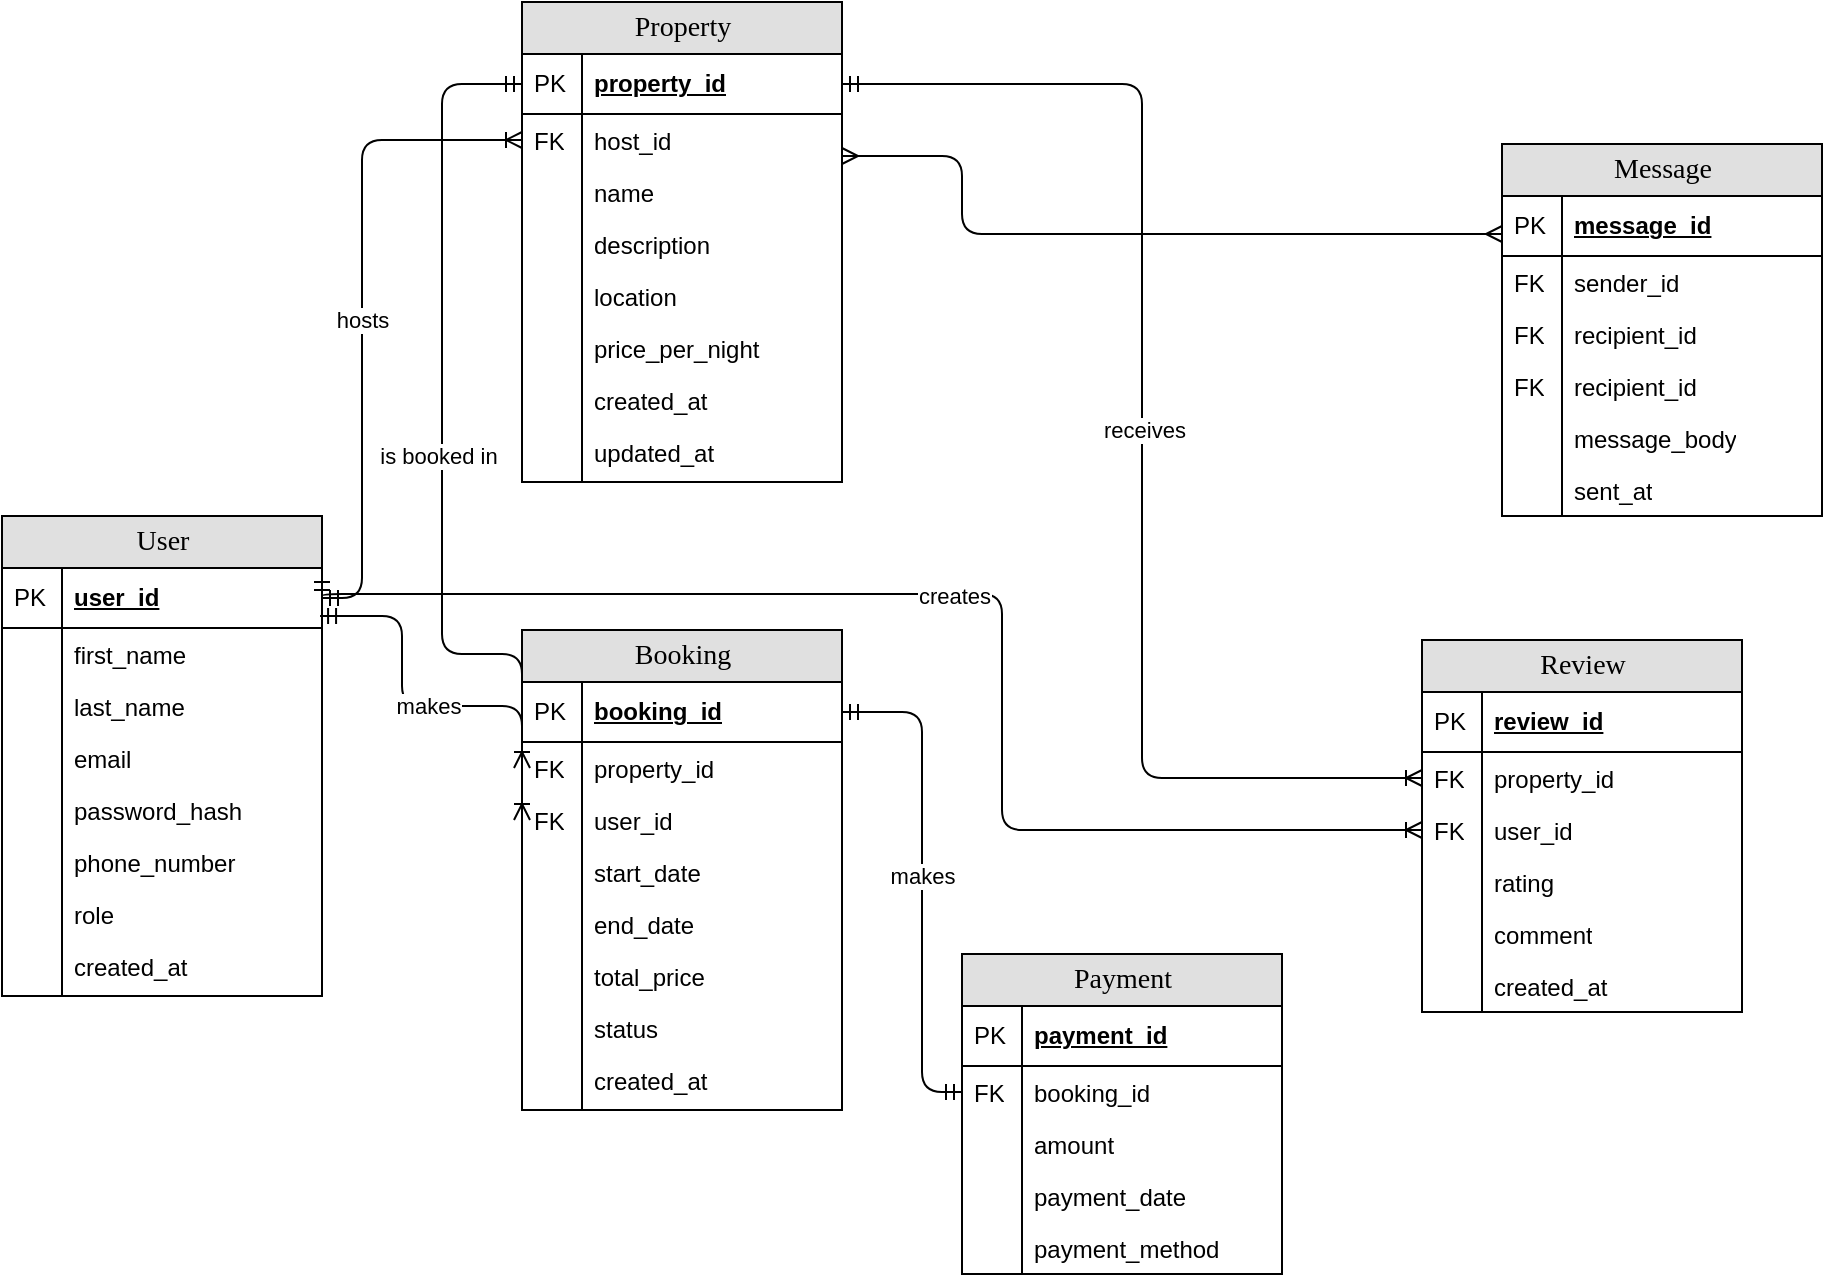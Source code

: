 <mxfile version="27.0.2">
  <diagram name="Page-1" id="e56a1550-8fbb-45ad-956c-1786394a9013">
    <mxGraphModel dx="1245" dy="498" grid="1" gridSize="10" guides="1" tooltips="1" connect="1" arrows="1" fold="1" page="1" pageScale="1" pageWidth="1100" pageHeight="850" background="none" math="0" shadow="0">
      <root>
        <mxCell id="0" />
        <mxCell id="1" parent="0" />
        <mxCell id="2e49270ec7c68f3f-57" value="" style="edgeStyle=orthogonalEdgeStyle;html=1;endArrow=ERmany;startArrow=ERmany;labelBackgroundColor=none;fontFamily=Verdana;fontSize=14;entryX=1;entryY=0.5;" parent="1" edge="1">
          <mxGeometry width="100" height="100" relative="1" as="geometry">
            <mxPoint x="780" y="220" as="sourcePoint" />
            <mxPoint x="450" y="181" as="targetPoint" />
            <Array as="points">
              <mxPoint x="510" y="220" />
              <mxPoint x="510" y="181" />
            </Array>
          </mxGeometry>
        </mxCell>
        <mxCell id="2e49270ec7c68f3f-58" value="" style="edgeStyle=orthogonalEdgeStyle;html=1;endArrow=ERmandOne;startArrow=ERoneToMany;labelBackgroundColor=none;fontFamily=Verdana;fontSize=14;exitX=0;exitY=0.5;exitDx=0;exitDy=0;entryX=1;entryY=0.5;entryDx=0;entryDy=0;" parent="1" source="otCsYMCpVEAgwkgXIPGF-63" target="otCsYMCpVEAgwkgXIPGF-8" edge="1">
          <mxGeometry width="100" height="100" relative="1" as="geometry">
            <mxPoint x="740" y="450" as="sourcePoint" />
            <mxPoint x="780" y="270" as="targetPoint" />
            <Array as="points">
              <mxPoint x="600" y="492" />
              <mxPoint x="600" y="145" />
            </Array>
          </mxGeometry>
        </mxCell>
        <mxCell id="otCsYMCpVEAgwkgXIPGF-105" value="receives" style="edgeLabel;html=1;align=center;verticalAlign=middle;resizable=0;points=[];" vertex="1" connectable="0" parent="2e49270ec7c68f3f-58">
          <mxGeometry x="-0.012" y="-1" relative="1" as="geometry">
            <mxPoint as="offset" />
          </mxGeometry>
        </mxCell>
        <mxCell id="2e49270ec7c68f3f-80" value="User" style="swimlane;html=1;fontStyle=0;childLayout=stackLayout;horizontal=1;startSize=26;fillColor=#e0e0e0;horizontalStack=0;resizeParent=1;resizeLast=0;collapsible=1;marginBottom=0;swimlaneFillColor=#ffffff;align=center;rounded=0;shadow=0;comic=0;labelBackgroundColor=none;strokeWidth=1;fontFamily=Verdana;fontSize=14" parent="1" vertex="1">
          <mxGeometry x="30" y="361" width="160" height="240" as="geometry" />
        </mxCell>
        <mxCell id="2e49270ec7c68f3f-81" value="user_id" style="shape=partialRectangle;top=0;left=0;right=0;bottom=1;html=1;align=left;verticalAlign=middle;fillColor=none;spacingLeft=34;spacingRight=4;whiteSpace=wrap;overflow=hidden;rotatable=0;points=[[0,0.5],[1,0.5]];portConstraint=eastwest;dropTarget=0;fontStyle=5;" parent="2e49270ec7c68f3f-80" vertex="1">
          <mxGeometry y="26" width="160" height="30" as="geometry" />
        </mxCell>
        <mxCell id="2e49270ec7c68f3f-82" value="PK" style="shape=partialRectangle;top=0;left=0;bottom=0;html=1;fillColor=none;align=left;verticalAlign=middle;spacingLeft=4;spacingRight=4;whiteSpace=wrap;overflow=hidden;rotatable=0;points=[];portConstraint=eastwest;part=1;" parent="2e49270ec7c68f3f-81" vertex="1" connectable="0">
          <mxGeometry width="30" height="30" as="geometry" />
        </mxCell>
        <mxCell id="2e49270ec7c68f3f-83" value="first_name" style="shape=partialRectangle;top=0;left=0;right=0;bottom=0;html=1;align=left;verticalAlign=top;fillColor=none;spacingLeft=34;spacingRight=4;whiteSpace=wrap;overflow=hidden;rotatable=0;points=[[0,0.5],[1,0.5]];portConstraint=eastwest;dropTarget=0;" parent="2e49270ec7c68f3f-80" vertex="1">
          <mxGeometry y="56" width="160" height="26" as="geometry" />
        </mxCell>
        <mxCell id="2e49270ec7c68f3f-84" value="" style="shape=partialRectangle;top=0;left=0;bottom=0;html=1;fillColor=none;align=left;verticalAlign=top;spacingLeft=4;spacingRight=4;whiteSpace=wrap;overflow=hidden;rotatable=0;points=[];portConstraint=eastwest;part=1;" parent="2e49270ec7c68f3f-83" vertex="1" connectable="0">
          <mxGeometry width="30" height="26" as="geometry" />
        </mxCell>
        <mxCell id="2e49270ec7c68f3f-85" value="last_name" style="shape=partialRectangle;top=0;left=0;right=0;bottom=0;html=1;align=left;verticalAlign=top;fillColor=none;spacingLeft=34;spacingRight=4;whiteSpace=wrap;overflow=hidden;rotatable=0;points=[[0,0.5],[1,0.5]];portConstraint=eastwest;dropTarget=0;" parent="2e49270ec7c68f3f-80" vertex="1">
          <mxGeometry y="82" width="160" height="26" as="geometry" />
        </mxCell>
        <mxCell id="2e49270ec7c68f3f-86" value="" style="shape=partialRectangle;top=0;left=0;bottom=0;html=1;fillColor=none;align=left;verticalAlign=top;spacingLeft=4;spacingRight=4;whiteSpace=wrap;overflow=hidden;rotatable=0;points=[];portConstraint=eastwest;part=1;" parent="2e49270ec7c68f3f-85" vertex="1" connectable="0">
          <mxGeometry width="30" height="26" as="geometry" />
        </mxCell>
        <mxCell id="2e49270ec7c68f3f-87" value="email" style="shape=partialRectangle;top=0;left=0;right=0;bottom=0;html=1;align=left;verticalAlign=top;fillColor=none;spacingLeft=34;spacingRight=4;whiteSpace=wrap;overflow=hidden;rotatable=0;points=[[0,0.5],[1,0.5]];portConstraint=eastwest;dropTarget=0;" parent="2e49270ec7c68f3f-80" vertex="1">
          <mxGeometry y="108" width="160" height="26" as="geometry" />
        </mxCell>
        <mxCell id="2e49270ec7c68f3f-88" value="" style="shape=partialRectangle;top=0;left=0;bottom=0;html=1;fillColor=none;align=left;verticalAlign=top;spacingLeft=4;spacingRight=4;whiteSpace=wrap;overflow=hidden;rotatable=0;points=[];portConstraint=eastwest;part=1;" parent="2e49270ec7c68f3f-87" vertex="1" connectable="0">
          <mxGeometry width="30" height="26" as="geometry" />
        </mxCell>
        <mxCell id="2e49270ec7c68f3f-89" value="password_hash" style="shape=partialRectangle;top=0;left=0;right=0;bottom=0;html=1;align=left;verticalAlign=top;fillColor=none;spacingLeft=34;spacingRight=4;whiteSpace=wrap;overflow=hidden;rotatable=0;points=[[0,0.5],[1,0.5]];portConstraint=eastwest;dropTarget=0;" parent="2e49270ec7c68f3f-80" vertex="1">
          <mxGeometry y="134" width="160" height="26" as="geometry" />
        </mxCell>
        <mxCell id="2e49270ec7c68f3f-90" value="" style="shape=partialRectangle;top=0;left=0;bottom=0;html=1;fillColor=none;align=left;verticalAlign=top;spacingLeft=4;spacingRight=4;whiteSpace=wrap;overflow=hidden;rotatable=0;points=[];portConstraint=eastwest;part=1;" parent="2e49270ec7c68f3f-89" vertex="1" connectable="0">
          <mxGeometry width="30" height="26.0" as="geometry" />
        </mxCell>
        <mxCell id="otCsYMCpVEAgwkgXIPGF-5" value="phone_number" style="shape=partialRectangle;top=0;left=0;right=0;bottom=0;html=1;align=left;verticalAlign=top;fillColor=none;spacingLeft=34;spacingRight=4;whiteSpace=wrap;overflow=hidden;rotatable=0;points=[[0,0.5],[1,0.5]];portConstraint=eastwest;dropTarget=0;" vertex="1" parent="2e49270ec7c68f3f-80">
          <mxGeometry y="160" width="160" height="26" as="geometry" />
        </mxCell>
        <mxCell id="otCsYMCpVEAgwkgXIPGF-6" value="" style="shape=partialRectangle;top=0;left=0;bottom=0;html=1;fillColor=none;align=left;verticalAlign=top;spacingLeft=4;spacingRight=4;whiteSpace=wrap;overflow=hidden;rotatable=0;points=[];portConstraint=eastwest;part=1;" vertex="1" connectable="0" parent="otCsYMCpVEAgwkgXIPGF-5">
          <mxGeometry width="30" height="26.0" as="geometry" />
        </mxCell>
        <mxCell id="otCsYMCpVEAgwkgXIPGF-3" value="role" style="shape=partialRectangle;top=0;left=0;right=0;bottom=0;html=1;align=left;verticalAlign=top;fillColor=none;spacingLeft=34;spacingRight=4;whiteSpace=wrap;overflow=hidden;rotatable=0;points=[[0,0.5],[1,0.5]];portConstraint=eastwest;dropTarget=0;" vertex="1" parent="2e49270ec7c68f3f-80">
          <mxGeometry y="186" width="160" height="26" as="geometry" />
        </mxCell>
        <mxCell id="otCsYMCpVEAgwkgXIPGF-4" value="" style="shape=partialRectangle;top=0;left=0;bottom=0;html=1;fillColor=none;align=left;verticalAlign=top;spacingLeft=4;spacingRight=4;whiteSpace=wrap;overflow=hidden;rotatable=0;points=[];portConstraint=eastwest;part=1;" vertex="1" connectable="0" parent="otCsYMCpVEAgwkgXIPGF-3">
          <mxGeometry width="30" height="26.0" as="geometry" />
        </mxCell>
        <mxCell id="otCsYMCpVEAgwkgXIPGF-1" value="created_at" style="shape=partialRectangle;top=0;left=0;right=0;bottom=0;html=1;align=left;verticalAlign=top;fillColor=none;spacingLeft=34;spacingRight=4;whiteSpace=wrap;overflow=hidden;rotatable=0;points=[[0,0.5],[1,0.5]];portConstraint=eastwest;dropTarget=0;" vertex="1" parent="2e49270ec7c68f3f-80">
          <mxGeometry y="212" width="160" height="28" as="geometry" />
        </mxCell>
        <mxCell id="otCsYMCpVEAgwkgXIPGF-2" value="" style="shape=partialRectangle;top=0;left=0;bottom=0;html=1;fillColor=none;align=left;verticalAlign=top;spacingLeft=4;spacingRight=4;whiteSpace=wrap;overflow=hidden;rotatable=0;points=[];portConstraint=eastwest;part=1;" vertex="1" connectable="0" parent="otCsYMCpVEAgwkgXIPGF-1">
          <mxGeometry width="30" height="28.0" as="geometry" />
        </mxCell>
        <mxCell id="otCsYMCpVEAgwkgXIPGF-7" value="Property" style="swimlane;html=1;fontStyle=0;childLayout=stackLayout;horizontal=1;startSize=26;fillColor=#e0e0e0;horizontalStack=0;resizeParent=1;resizeLast=0;collapsible=1;marginBottom=0;swimlaneFillColor=#ffffff;align=center;rounded=0;shadow=0;comic=0;labelBackgroundColor=none;strokeWidth=1;fontFamily=Verdana;fontSize=14" vertex="1" parent="1">
          <mxGeometry x="290" y="104" width="160" height="240" as="geometry" />
        </mxCell>
        <mxCell id="otCsYMCpVEAgwkgXIPGF-8" value="property_id" style="shape=partialRectangle;top=0;left=0;right=0;bottom=1;html=1;align=left;verticalAlign=middle;fillColor=none;spacingLeft=34;spacingRight=4;whiteSpace=wrap;overflow=hidden;rotatable=0;points=[[0,0.5],[1,0.5]];portConstraint=eastwest;dropTarget=0;fontStyle=5;" vertex="1" parent="otCsYMCpVEAgwkgXIPGF-7">
          <mxGeometry y="26" width="160" height="30" as="geometry" />
        </mxCell>
        <mxCell id="otCsYMCpVEAgwkgXIPGF-9" value="PK" style="shape=partialRectangle;top=0;left=0;bottom=0;html=1;fillColor=none;align=left;verticalAlign=middle;spacingLeft=4;spacingRight=4;whiteSpace=wrap;overflow=hidden;rotatable=0;points=[];portConstraint=eastwest;part=1;" vertex="1" connectable="0" parent="otCsYMCpVEAgwkgXIPGF-8">
          <mxGeometry width="30" height="30" as="geometry" />
        </mxCell>
        <mxCell id="otCsYMCpVEAgwkgXIPGF-10" value="host_id" style="shape=partialRectangle;top=0;left=0;right=0;bottom=0;html=1;align=left;verticalAlign=top;fillColor=none;spacingLeft=34;spacingRight=4;whiteSpace=wrap;overflow=hidden;rotatable=0;points=[[0,0.5],[1,0.5]];portConstraint=eastwest;dropTarget=0;" vertex="1" parent="otCsYMCpVEAgwkgXIPGF-7">
          <mxGeometry y="56" width="160" height="26" as="geometry" />
        </mxCell>
        <mxCell id="otCsYMCpVEAgwkgXIPGF-11" value="FK" style="shape=partialRectangle;top=0;left=0;bottom=0;html=1;fillColor=none;align=left;verticalAlign=top;spacingLeft=4;spacingRight=4;whiteSpace=wrap;overflow=hidden;rotatable=0;points=[];portConstraint=eastwest;part=1;" vertex="1" connectable="0" parent="otCsYMCpVEAgwkgXIPGF-10">
          <mxGeometry width="30" height="26" as="geometry" />
        </mxCell>
        <mxCell id="otCsYMCpVEAgwkgXIPGF-12" value="name" style="shape=partialRectangle;top=0;left=0;right=0;bottom=0;html=1;align=left;verticalAlign=top;fillColor=none;spacingLeft=34;spacingRight=4;whiteSpace=wrap;overflow=hidden;rotatable=0;points=[[0,0.5],[1,0.5]];portConstraint=eastwest;dropTarget=0;" vertex="1" parent="otCsYMCpVEAgwkgXIPGF-7">
          <mxGeometry y="82" width="160" height="26" as="geometry" />
        </mxCell>
        <mxCell id="otCsYMCpVEAgwkgXIPGF-13" value="" style="shape=partialRectangle;top=0;left=0;bottom=0;html=1;fillColor=none;align=left;verticalAlign=top;spacingLeft=4;spacingRight=4;whiteSpace=wrap;overflow=hidden;rotatable=0;points=[];portConstraint=eastwest;part=1;" vertex="1" connectable="0" parent="otCsYMCpVEAgwkgXIPGF-12">
          <mxGeometry width="30" height="26" as="geometry" />
        </mxCell>
        <mxCell id="otCsYMCpVEAgwkgXIPGF-14" value="description" style="shape=partialRectangle;top=0;left=0;right=0;bottom=0;html=1;align=left;verticalAlign=top;fillColor=none;spacingLeft=34;spacingRight=4;whiteSpace=wrap;overflow=hidden;rotatable=0;points=[[0,0.5],[1,0.5]];portConstraint=eastwest;dropTarget=0;" vertex="1" parent="otCsYMCpVEAgwkgXIPGF-7">
          <mxGeometry y="108" width="160" height="26" as="geometry" />
        </mxCell>
        <mxCell id="otCsYMCpVEAgwkgXIPGF-15" value="" style="shape=partialRectangle;top=0;left=0;bottom=0;html=1;fillColor=none;align=left;verticalAlign=top;spacingLeft=4;spacingRight=4;whiteSpace=wrap;overflow=hidden;rotatable=0;points=[];portConstraint=eastwest;part=1;" vertex="1" connectable="0" parent="otCsYMCpVEAgwkgXIPGF-14">
          <mxGeometry width="30" height="26" as="geometry" />
        </mxCell>
        <mxCell id="otCsYMCpVEAgwkgXIPGF-16" value="location" style="shape=partialRectangle;top=0;left=0;right=0;bottom=0;html=1;align=left;verticalAlign=top;fillColor=none;spacingLeft=34;spacingRight=4;whiteSpace=wrap;overflow=hidden;rotatable=0;points=[[0,0.5],[1,0.5]];portConstraint=eastwest;dropTarget=0;" vertex="1" parent="otCsYMCpVEAgwkgXIPGF-7">
          <mxGeometry y="134" width="160" height="26" as="geometry" />
        </mxCell>
        <mxCell id="otCsYMCpVEAgwkgXIPGF-17" value="" style="shape=partialRectangle;top=0;left=0;bottom=0;html=1;fillColor=none;align=left;verticalAlign=top;spacingLeft=4;spacingRight=4;whiteSpace=wrap;overflow=hidden;rotatable=0;points=[];portConstraint=eastwest;part=1;" vertex="1" connectable="0" parent="otCsYMCpVEAgwkgXIPGF-16">
          <mxGeometry width="30" height="26.0" as="geometry" />
        </mxCell>
        <mxCell id="otCsYMCpVEAgwkgXIPGF-18" value="price_per_night" style="shape=partialRectangle;top=0;left=0;right=0;bottom=0;html=1;align=left;verticalAlign=top;fillColor=none;spacingLeft=34;spacingRight=4;whiteSpace=wrap;overflow=hidden;rotatable=0;points=[[0,0.5],[1,0.5]];portConstraint=eastwest;dropTarget=0;" vertex="1" parent="otCsYMCpVEAgwkgXIPGF-7">
          <mxGeometry y="160" width="160" height="26" as="geometry" />
        </mxCell>
        <mxCell id="otCsYMCpVEAgwkgXIPGF-19" value="" style="shape=partialRectangle;top=0;left=0;bottom=0;html=1;fillColor=none;align=left;verticalAlign=top;spacingLeft=4;spacingRight=4;whiteSpace=wrap;overflow=hidden;rotatable=0;points=[];portConstraint=eastwest;part=1;" vertex="1" connectable="0" parent="otCsYMCpVEAgwkgXIPGF-18">
          <mxGeometry width="30" height="26.0" as="geometry" />
        </mxCell>
        <mxCell id="otCsYMCpVEAgwkgXIPGF-20" value="created_at" style="shape=partialRectangle;top=0;left=0;right=0;bottom=0;html=1;align=left;verticalAlign=top;fillColor=none;spacingLeft=34;spacingRight=4;whiteSpace=wrap;overflow=hidden;rotatable=0;points=[[0,0.5],[1,0.5]];portConstraint=eastwest;dropTarget=0;" vertex="1" parent="otCsYMCpVEAgwkgXIPGF-7">
          <mxGeometry y="186" width="160" height="26" as="geometry" />
        </mxCell>
        <mxCell id="otCsYMCpVEAgwkgXIPGF-21" value="" style="shape=partialRectangle;top=0;left=0;bottom=0;html=1;fillColor=none;align=left;verticalAlign=top;spacingLeft=4;spacingRight=4;whiteSpace=wrap;overflow=hidden;rotatable=0;points=[];portConstraint=eastwest;part=1;" vertex="1" connectable="0" parent="otCsYMCpVEAgwkgXIPGF-20">
          <mxGeometry width="30" height="26.0" as="geometry" />
        </mxCell>
        <mxCell id="otCsYMCpVEAgwkgXIPGF-22" value="updated_at" style="shape=partialRectangle;top=0;left=0;right=0;bottom=0;html=1;align=left;verticalAlign=top;fillColor=none;spacingLeft=34;spacingRight=4;whiteSpace=wrap;overflow=hidden;rotatable=0;points=[[0,0.5],[1,0.5]];portConstraint=eastwest;dropTarget=0;" vertex="1" parent="otCsYMCpVEAgwkgXIPGF-7">
          <mxGeometry y="212" width="160" height="28" as="geometry" />
        </mxCell>
        <mxCell id="otCsYMCpVEAgwkgXIPGF-23" value="" style="shape=partialRectangle;top=0;left=0;bottom=0;html=1;fillColor=none;align=left;verticalAlign=top;spacingLeft=4;spacingRight=4;whiteSpace=wrap;overflow=hidden;rotatable=0;points=[];portConstraint=eastwest;part=1;" vertex="1" connectable="0" parent="otCsYMCpVEAgwkgXIPGF-22">
          <mxGeometry width="30" height="28.0" as="geometry" />
        </mxCell>
        <mxCell id="otCsYMCpVEAgwkgXIPGF-24" value="Booking" style="swimlane;html=1;fontStyle=0;childLayout=stackLayout;horizontal=1;startSize=26;fillColor=#e0e0e0;horizontalStack=0;resizeParent=1;resizeLast=0;collapsible=1;marginBottom=0;swimlaneFillColor=#ffffff;align=center;rounded=0;shadow=0;comic=0;labelBackgroundColor=none;strokeWidth=1;fontFamily=Verdana;fontSize=14" vertex="1" parent="1">
          <mxGeometry x="290" y="418" width="160" height="240" as="geometry" />
        </mxCell>
        <mxCell id="otCsYMCpVEAgwkgXIPGF-25" value="booking_id" style="shape=partialRectangle;top=0;left=0;right=0;bottom=1;html=1;align=left;verticalAlign=middle;fillColor=none;spacingLeft=34;spacingRight=4;whiteSpace=wrap;overflow=hidden;rotatable=0;points=[[0,0.5],[1,0.5]];portConstraint=eastwest;dropTarget=0;fontStyle=5;" vertex="1" parent="otCsYMCpVEAgwkgXIPGF-24">
          <mxGeometry y="26" width="160" height="30" as="geometry" />
        </mxCell>
        <mxCell id="otCsYMCpVEAgwkgXIPGF-26" value="PK" style="shape=partialRectangle;top=0;left=0;bottom=0;html=1;fillColor=none;align=left;verticalAlign=middle;spacingLeft=4;spacingRight=4;whiteSpace=wrap;overflow=hidden;rotatable=0;points=[];portConstraint=eastwest;part=1;" vertex="1" connectable="0" parent="otCsYMCpVEAgwkgXIPGF-25">
          <mxGeometry width="30" height="30" as="geometry" />
        </mxCell>
        <mxCell id="otCsYMCpVEAgwkgXIPGF-27" value="property_id" style="shape=partialRectangle;top=0;left=0;right=0;bottom=0;html=1;align=left;verticalAlign=top;fillColor=none;spacingLeft=34;spacingRight=4;whiteSpace=wrap;overflow=hidden;rotatable=0;points=[[0,0.5],[1,0.5]];portConstraint=eastwest;dropTarget=0;" vertex="1" parent="otCsYMCpVEAgwkgXIPGF-24">
          <mxGeometry y="56" width="160" height="26" as="geometry" />
        </mxCell>
        <mxCell id="otCsYMCpVEAgwkgXIPGF-28" value="FK" style="shape=partialRectangle;top=0;left=0;bottom=0;html=1;fillColor=none;align=left;verticalAlign=top;spacingLeft=4;spacingRight=4;whiteSpace=wrap;overflow=hidden;rotatable=0;points=[];portConstraint=eastwest;part=1;" vertex="1" connectable="0" parent="otCsYMCpVEAgwkgXIPGF-27">
          <mxGeometry width="30" height="26" as="geometry" />
        </mxCell>
        <mxCell id="otCsYMCpVEAgwkgXIPGF-29" value="user_id" style="shape=partialRectangle;top=0;left=0;right=0;bottom=0;html=1;align=left;verticalAlign=top;fillColor=none;spacingLeft=34;spacingRight=4;whiteSpace=wrap;overflow=hidden;rotatable=0;points=[[0,0.5],[1,0.5]];portConstraint=eastwest;dropTarget=0;" vertex="1" parent="otCsYMCpVEAgwkgXIPGF-24">
          <mxGeometry y="82" width="160" height="26" as="geometry" />
        </mxCell>
        <mxCell id="otCsYMCpVEAgwkgXIPGF-30" value="FK" style="shape=partialRectangle;top=0;left=0;bottom=0;html=1;fillColor=none;align=left;verticalAlign=top;spacingLeft=4;spacingRight=4;whiteSpace=wrap;overflow=hidden;rotatable=0;points=[];portConstraint=eastwest;part=1;" vertex="1" connectable="0" parent="otCsYMCpVEAgwkgXIPGF-29">
          <mxGeometry width="30" height="26" as="geometry" />
        </mxCell>
        <mxCell id="otCsYMCpVEAgwkgXIPGF-31" value="start_date" style="shape=partialRectangle;top=0;left=0;right=0;bottom=0;html=1;align=left;verticalAlign=top;fillColor=none;spacingLeft=34;spacingRight=4;whiteSpace=wrap;overflow=hidden;rotatable=0;points=[[0,0.5],[1,0.5]];portConstraint=eastwest;dropTarget=0;" vertex="1" parent="otCsYMCpVEAgwkgXIPGF-24">
          <mxGeometry y="108" width="160" height="26" as="geometry" />
        </mxCell>
        <mxCell id="otCsYMCpVEAgwkgXIPGF-32" value="" style="shape=partialRectangle;top=0;left=0;bottom=0;html=1;fillColor=none;align=left;verticalAlign=top;spacingLeft=4;spacingRight=4;whiteSpace=wrap;overflow=hidden;rotatable=0;points=[];portConstraint=eastwest;part=1;" vertex="1" connectable="0" parent="otCsYMCpVEAgwkgXIPGF-31">
          <mxGeometry width="30" height="26" as="geometry" />
        </mxCell>
        <mxCell id="otCsYMCpVEAgwkgXIPGF-33" value="end_date" style="shape=partialRectangle;top=0;left=0;right=0;bottom=0;html=1;align=left;verticalAlign=top;fillColor=none;spacingLeft=34;spacingRight=4;whiteSpace=wrap;overflow=hidden;rotatable=0;points=[[0,0.5],[1,0.5]];portConstraint=eastwest;dropTarget=0;" vertex="1" parent="otCsYMCpVEAgwkgXIPGF-24">
          <mxGeometry y="134" width="160" height="26" as="geometry" />
        </mxCell>
        <mxCell id="otCsYMCpVEAgwkgXIPGF-34" value="" style="shape=partialRectangle;top=0;left=0;bottom=0;html=1;fillColor=none;align=left;verticalAlign=top;spacingLeft=4;spacingRight=4;whiteSpace=wrap;overflow=hidden;rotatable=0;points=[];portConstraint=eastwest;part=1;" vertex="1" connectable="0" parent="otCsYMCpVEAgwkgXIPGF-33">
          <mxGeometry width="30" height="26.0" as="geometry" />
        </mxCell>
        <mxCell id="otCsYMCpVEAgwkgXIPGF-35" value="total_price" style="shape=partialRectangle;top=0;left=0;right=0;bottom=0;html=1;align=left;verticalAlign=top;fillColor=none;spacingLeft=34;spacingRight=4;whiteSpace=wrap;overflow=hidden;rotatable=0;points=[[0,0.5],[1,0.5]];portConstraint=eastwest;dropTarget=0;" vertex="1" parent="otCsYMCpVEAgwkgXIPGF-24">
          <mxGeometry y="160" width="160" height="26" as="geometry" />
        </mxCell>
        <mxCell id="otCsYMCpVEAgwkgXIPGF-36" value="" style="shape=partialRectangle;top=0;left=0;bottom=0;html=1;fillColor=none;align=left;verticalAlign=top;spacingLeft=4;spacingRight=4;whiteSpace=wrap;overflow=hidden;rotatable=0;points=[];portConstraint=eastwest;part=1;" vertex="1" connectable="0" parent="otCsYMCpVEAgwkgXIPGF-35">
          <mxGeometry width="30" height="26.0" as="geometry" />
        </mxCell>
        <mxCell id="otCsYMCpVEAgwkgXIPGF-37" value="status" style="shape=partialRectangle;top=0;left=0;right=0;bottom=0;html=1;align=left;verticalAlign=top;fillColor=none;spacingLeft=34;spacingRight=4;whiteSpace=wrap;overflow=hidden;rotatable=0;points=[[0,0.5],[1,0.5]];portConstraint=eastwest;dropTarget=0;" vertex="1" parent="otCsYMCpVEAgwkgXIPGF-24">
          <mxGeometry y="186" width="160" height="26" as="geometry" />
        </mxCell>
        <mxCell id="otCsYMCpVEAgwkgXIPGF-38" value="" style="shape=partialRectangle;top=0;left=0;bottom=0;html=1;fillColor=none;align=left;verticalAlign=top;spacingLeft=4;spacingRight=4;whiteSpace=wrap;overflow=hidden;rotatable=0;points=[];portConstraint=eastwest;part=1;" vertex="1" connectable="0" parent="otCsYMCpVEAgwkgXIPGF-37">
          <mxGeometry width="30" height="26.0" as="geometry" />
        </mxCell>
        <mxCell id="otCsYMCpVEAgwkgXIPGF-39" value="created_at" style="shape=partialRectangle;top=0;left=0;right=0;bottom=0;html=1;align=left;verticalAlign=top;fillColor=none;spacingLeft=34;spacingRight=4;whiteSpace=wrap;overflow=hidden;rotatable=0;points=[[0,0.5],[1,0.5]];portConstraint=eastwest;dropTarget=0;" vertex="1" parent="otCsYMCpVEAgwkgXIPGF-24">
          <mxGeometry y="212" width="160" height="28" as="geometry" />
        </mxCell>
        <mxCell id="otCsYMCpVEAgwkgXIPGF-40" value="" style="shape=partialRectangle;top=0;left=0;bottom=0;html=1;fillColor=none;align=left;verticalAlign=top;spacingLeft=4;spacingRight=4;whiteSpace=wrap;overflow=hidden;rotatable=0;points=[];portConstraint=eastwest;part=1;" vertex="1" connectable="0" parent="otCsYMCpVEAgwkgXIPGF-39">
          <mxGeometry width="30" height="28.0" as="geometry" />
        </mxCell>
        <mxCell id="otCsYMCpVEAgwkgXIPGF-43" value="Payment" style="swimlane;html=1;fontStyle=0;childLayout=stackLayout;horizontal=1;startSize=26;fillColor=#e0e0e0;horizontalStack=0;resizeParent=1;resizeLast=0;collapsible=1;marginBottom=0;swimlaneFillColor=#ffffff;align=center;rounded=0;shadow=0;comic=0;labelBackgroundColor=none;strokeWidth=1;fontFamily=Verdana;fontSize=14" vertex="1" parent="1">
          <mxGeometry x="510" y="580" width="160" height="160" as="geometry" />
        </mxCell>
        <mxCell id="otCsYMCpVEAgwkgXIPGF-44" value="payment_id" style="shape=partialRectangle;top=0;left=0;right=0;bottom=1;html=1;align=left;verticalAlign=middle;fillColor=none;spacingLeft=34;spacingRight=4;whiteSpace=wrap;overflow=hidden;rotatable=0;points=[[0,0.5],[1,0.5]];portConstraint=eastwest;dropTarget=0;fontStyle=5;" vertex="1" parent="otCsYMCpVEAgwkgXIPGF-43">
          <mxGeometry y="26" width="160" height="30" as="geometry" />
        </mxCell>
        <mxCell id="otCsYMCpVEAgwkgXIPGF-45" value="PK" style="shape=partialRectangle;top=0;left=0;bottom=0;html=1;fillColor=none;align=left;verticalAlign=middle;spacingLeft=4;spacingRight=4;whiteSpace=wrap;overflow=hidden;rotatable=0;points=[];portConstraint=eastwest;part=1;" vertex="1" connectable="0" parent="otCsYMCpVEAgwkgXIPGF-44">
          <mxGeometry width="30" height="30" as="geometry" />
        </mxCell>
        <mxCell id="otCsYMCpVEAgwkgXIPGF-46" value="booking_id" style="shape=partialRectangle;top=0;left=0;right=0;bottom=0;html=1;align=left;verticalAlign=top;fillColor=none;spacingLeft=34;spacingRight=4;whiteSpace=wrap;overflow=hidden;rotatable=0;points=[[0,0.5],[1,0.5]];portConstraint=eastwest;dropTarget=0;" vertex="1" parent="otCsYMCpVEAgwkgXIPGF-43">
          <mxGeometry y="56" width="160" height="26" as="geometry" />
        </mxCell>
        <mxCell id="otCsYMCpVEAgwkgXIPGF-47" value="FK" style="shape=partialRectangle;top=0;left=0;bottom=0;html=1;fillColor=none;align=left;verticalAlign=top;spacingLeft=4;spacingRight=4;whiteSpace=wrap;overflow=hidden;rotatable=0;points=[];portConstraint=eastwest;part=1;" vertex="1" connectable="0" parent="otCsYMCpVEAgwkgXIPGF-46">
          <mxGeometry width="30" height="26" as="geometry" />
        </mxCell>
        <mxCell id="otCsYMCpVEAgwkgXIPGF-48" value="amount" style="shape=partialRectangle;top=0;left=0;right=0;bottom=0;html=1;align=left;verticalAlign=top;fillColor=none;spacingLeft=34;spacingRight=4;whiteSpace=wrap;overflow=hidden;rotatable=0;points=[[0,0.5],[1,0.5]];portConstraint=eastwest;dropTarget=0;" vertex="1" parent="otCsYMCpVEAgwkgXIPGF-43">
          <mxGeometry y="82" width="160" height="26" as="geometry" />
        </mxCell>
        <mxCell id="otCsYMCpVEAgwkgXIPGF-49" value="" style="shape=partialRectangle;top=0;left=0;bottom=0;html=1;fillColor=none;align=left;verticalAlign=top;spacingLeft=4;spacingRight=4;whiteSpace=wrap;overflow=hidden;rotatable=0;points=[];portConstraint=eastwest;part=1;" vertex="1" connectable="0" parent="otCsYMCpVEAgwkgXIPGF-48">
          <mxGeometry width="30" height="26" as="geometry" />
        </mxCell>
        <mxCell id="otCsYMCpVEAgwkgXIPGF-50" value="payment_date" style="shape=partialRectangle;top=0;left=0;right=0;bottom=0;html=1;align=left;verticalAlign=top;fillColor=none;spacingLeft=34;spacingRight=4;whiteSpace=wrap;overflow=hidden;rotatable=0;points=[[0,0.5],[1,0.5]];portConstraint=eastwest;dropTarget=0;" vertex="1" parent="otCsYMCpVEAgwkgXIPGF-43">
          <mxGeometry y="108" width="160" height="26" as="geometry" />
        </mxCell>
        <mxCell id="otCsYMCpVEAgwkgXIPGF-51" value="" style="shape=partialRectangle;top=0;left=0;bottom=0;html=1;fillColor=none;align=left;verticalAlign=top;spacingLeft=4;spacingRight=4;whiteSpace=wrap;overflow=hidden;rotatable=0;points=[];portConstraint=eastwest;part=1;" vertex="1" connectable="0" parent="otCsYMCpVEAgwkgXIPGF-50">
          <mxGeometry width="30" height="26" as="geometry" />
        </mxCell>
        <mxCell id="otCsYMCpVEAgwkgXIPGF-52" value="payment_method" style="shape=partialRectangle;top=0;left=0;right=0;bottom=0;html=1;align=left;verticalAlign=top;fillColor=none;spacingLeft=34;spacingRight=4;whiteSpace=wrap;overflow=hidden;rotatable=0;points=[[0,0.5],[1,0.5]];portConstraint=eastwest;dropTarget=0;" vertex="1" parent="otCsYMCpVEAgwkgXIPGF-43">
          <mxGeometry y="134" width="160" height="26" as="geometry" />
        </mxCell>
        <mxCell id="otCsYMCpVEAgwkgXIPGF-53" value="" style="shape=partialRectangle;top=0;left=0;bottom=0;html=1;fillColor=none;align=left;verticalAlign=top;spacingLeft=4;spacingRight=4;whiteSpace=wrap;overflow=hidden;rotatable=0;points=[];portConstraint=eastwest;part=1;" vertex="1" connectable="0" parent="otCsYMCpVEAgwkgXIPGF-52">
          <mxGeometry width="30" height="26.0" as="geometry" />
        </mxCell>
        <mxCell id="otCsYMCpVEAgwkgXIPGF-60" value="Review" style="swimlane;html=1;fontStyle=0;childLayout=stackLayout;horizontal=1;startSize=26;fillColor=#e0e0e0;horizontalStack=0;resizeParent=1;resizeLast=0;collapsible=1;marginBottom=0;swimlaneFillColor=#ffffff;align=center;rounded=0;shadow=0;comic=0;labelBackgroundColor=none;strokeWidth=1;fontFamily=Verdana;fontSize=14" vertex="1" parent="1">
          <mxGeometry x="740" y="423" width="160" height="186" as="geometry" />
        </mxCell>
        <mxCell id="otCsYMCpVEAgwkgXIPGF-61" value="review_id" style="shape=partialRectangle;top=0;left=0;right=0;bottom=1;html=1;align=left;verticalAlign=middle;fillColor=none;spacingLeft=34;spacingRight=4;whiteSpace=wrap;overflow=hidden;rotatable=0;points=[[0,0.5],[1,0.5]];portConstraint=eastwest;dropTarget=0;fontStyle=5;" vertex="1" parent="otCsYMCpVEAgwkgXIPGF-60">
          <mxGeometry y="26" width="160" height="30" as="geometry" />
        </mxCell>
        <mxCell id="otCsYMCpVEAgwkgXIPGF-62" value="PK" style="shape=partialRectangle;top=0;left=0;bottom=0;html=1;fillColor=none;align=left;verticalAlign=middle;spacingLeft=4;spacingRight=4;whiteSpace=wrap;overflow=hidden;rotatable=0;points=[];portConstraint=eastwest;part=1;" vertex="1" connectable="0" parent="otCsYMCpVEAgwkgXIPGF-61">
          <mxGeometry width="30" height="30" as="geometry" />
        </mxCell>
        <mxCell id="otCsYMCpVEAgwkgXIPGF-63" value="property_id" style="shape=partialRectangle;top=0;left=0;right=0;bottom=0;html=1;align=left;verticalAlign=top;fillColor=none;spacingLeft=34;spacingRight=4;whiteSpace=wrap;overflow=hidden;rotatable=0;points=[[0,0.5],[1,0.5]];portConstraint=eastwest;dropTarget=0;" vertex="1" parent="otCsYMCpVEAgwkgXIPGF-60">
          <mxGeometry y="56" width="160" height="26" as="geometry" />
        </mxCell>
        <mxCell id="otCsYMCpVEAgwkgXIPGF-64" value="FK" style="shape=partialRectangle;top=0;left=0;bottom=0;html=1;fillColor=none;align=left;verticalAlign=top;spacingLeft=4;spacingRight=4;whiteSpace=wrap;overflow=hidden;rotatable=0;points=[];portConstraint=eastwest;part=1;" vertex="1" connectable="0" parent="otCsYMCpVEAgwkgXIPGF-63">
          <mxGeometry width="30" height="26" as="geometry" />
        </mxCell>
        <mxCell id="otCsYMCpVEAgwkgXIPGF-65" value="user_id" style="shape=partialRectangle;top=0;left=0;right=0;bottom=0;html=1;align=left;verticalAlign=top;fillColor=none;spacingLeft=34;spacingRight=4;whiteSpace=wrap;overflow=hidden;rotatable=0;points=[[0,0.5],[1,0.5]];portConstraint=eastwest;dropTarget=0;" vertex="1" parent="otCsYMCpVEAgwkgXIPGF-60">
          <mxGeometry y="82" width="160" height="26" as="geometry" />
        </mxCell>
        <mxCell id="otCsYMCpVEAgwkgXIPGF-66" value="FK" style="shape=partialRectangle;top=0;left=0;bottom=0;html=1;fillColor=none;align=left;verticalAlign=top;spacingLeft=4;spacingRight=4;whiteSpace=wrap;overflow=hidden;rotatable=0;points=[];portConstraint=eastwest;part=1;" vertex="1" connectable="0" parent="otCsYMCpVEAgwkgXIPGF-65">
          <mxGeometry width="30" height="26" as="geometry" />
        </mxCell>
        <mxCell id="otCsYMCpVEAgwkgXIPGF-67" value="rating" style="shape=partialRectangle;top=0;left=0;right=0;bottom=0;html=1;align=left;verticalAlign=top;fillColor=none;spacingLeft=34;spacingRight=4;whiteSpace=wrap;overflow=hidden;rotatable=0;points=[[0,0.5],[1,0.5]];portConstraint=eastwest;dropTarget=0;" vertex="1" parent="otCsYMCpVEAgwkgXIPGF-60">
          <mxGeometry y="108" width="160" height="26" as="geometry" />
        </mxCell>
        <mxCell id="otCsYMCpVEAgwkgXIPGF-68" value="" style="shape=partialRectangle;top=0;left=0;bottom=0;html=1;fillColor=none;align=left;verticalAlign=top;spacingLeft=4;spacingRight=4;whiteSpace=wrap;overflow=hidden;rotatable=0;points=[];portConstraint=eastwest;part=1;" vertex="1" connectable="0" parent="otCsYMCpVEAgwkgXIPGF-67">
          <mxGeometry width="30" height="26" as="geometry" />
        </mxCell>
        <mxCell id="otCsYMCpVEAgwkgXIPGF-69" value="comment" style="shape=partialRectangle;top=0;left=0;right=0;bottom=0;html=1;align=left;verticalAlign=top;fillColor=none;spacingLeft=34;spacingRight=4;whiteSpace=wrap;overflow=hidden;rotatable=0;points=[[0,0.5],[1,0.5]];portConstraint=eastwest;dropTarget=0;" vertex="1" parent="otCsYMCpVEAgwkgXIPGF-60">
          <mxGeometry y="134" width="160" height="26" as="geometry" />
        </mxCell>
        <mxCell id="otCsYMCpVEAgwkgXIPGF-70" value="" style="shape=partialRectangle;top=0;left=0;bottom=0;html=1;fillColor=none;align=left;verticalAlign=top;spacingLeft=4;spacingRight=4;whiteSpace=wrap;overflow=hidden;rotatable=0;points=[];portConstraint=eastwest;part=1;" vertex="1" connectable="0" parent="otCsYMCpVEAgwkgXIPGF-69">
          <mxGeometry width="30" height="26.0" as="geometry" />
        </mxCell>
        <mxCell id="otCsYMCpVEAgwkgXIPGF-71" value="created_at" style="shape=partialRectangle;top=0;left=0;right=0;bottom=0;html=1;align=left;verticalAlign=top;fillColor=none;spacingLeft=34;spacingRight=4;whiteSpace=wrap;overflow=hidden;rotatable=0;points=[[0,0.5],[1,0.5]];portConstraint=eastwest;dropTarget=0;" vertex="1" parent="otCsYMCpVEAgwkgXIPGF-60">
          <mxGeometry y="160" width="160" height="26" as="geometry" />
        </mxCell>
        <mxCell id="otCsYMCpVEAgwkgXIPGF-72" value="" style="shape=partialRectangle;top=0;left=0;bottom=0;html=1;fillColor=none;align=left;verticalAlign=top;spacingLeft=4;spacingRight=4;whiteSpace=wrap;overflow=hidden;rotatable=0;points=[];portConstraint=eastwest;part=1;" vertex="1" connectable="0" parent="otCsYMCpVEAgwkgXIPGF-71">
          <mxGeometry width="30" height="26.0" as="geometry" />
        </mxCell>
        <mxCell id="otCsYMCpVEAgwkgXIPGF-77" value="Message" style="swimlane;html=1;fontStyle=0;childLayout=stackLayout;horizontal=1;startSize=26;fillColor=#e0e0e0;horizontalStack=0;resizeParent=1;resizeLast=0;collapsible=1;marginBottom=0;swimlaneFillColor=#ffffff;align=center;rounded=0;shadow=0;comic=0;labelBackgroundColor=none;strokeWidth=1;fontFamily=Verdana;fontSize=14" vertex="1" parent="1">
          <mxGeometry x="780" y="175" width="160" height="186" as="geometry" />
        </mxCell>
        <mxCell id="otCsYMCpVEAgwkgXIPGF-78" value="message_id" style="shape=partialRectangle;top=0;left=0;right=0;bottom=1;html=1;align=left;verticalAlign=middle;fillColor=none;spacingLeft=34;spacingRight=4;whiteSpace=wrap;overflow=hidden;rotatable=0;points=[[0,0.5],[1,0.5]];portConstraint=eastwest;dropTarget=0;fontStyle=5;" vertex="1" parent="otCsYMCpVEAgwkgXIPGF-77">
          <mxGeometry y="26" width="160" height="30" as="geometry" />
        </mxCell>
        <mxCell id="otCsYMCpVEAgwkgXIPGF-79" value="PK" style="shape=partialRectangle;top=0;left=0;bottom=0;html=1;fillColor=none;align=left;verticalAlign=middle;spacingLeft=4;spacingRight=4;whiteSpace=wrap;overflow=hidden;rotatable=0;points=[];portConstraint=eastwest;part=1;" vertex="1" connectable="0" parent="otCsYMCpVEAgwkgXIPGF-78">
          <mxGeometry width="30" height="30" as="geometry" />
        </mxCell>
        <mxCell id="otCsYMCpVEAgwkgXIPGF-80" value="sender_id" style="shape=partialRectangle;top=0;left=0;right=0;bottom=0;html=1;align=left;verticalAlign=top;fillColor=none;spacingLeft=34;spacingRight=4;whiteSpace=wrap;overflow=hidden;rotatable=0;points=[[0,0.5],[1,0.5]];portConstraint=eastwest;dropTarget=0;" vertex="1" parent="otCsYMCpVEAgwkgXIPGF-77">
          <mxGeometry y="56" width="160" height="26" as="geometry" />
        </mxCell>
        <mxCell id="otCsYMCpVEAgwkgXIPGF-81" value="FK" style="shape=partialRectangle;top=0;left=0;bottom=0;html=1;fillColor=none;align=left;verticalAlign=top;spacingLeft=4;spacingRight=4;whiteSpace=wrap;overflow=hidden;rotatable=0;points=[];portConstraint=eastwest;part=1;" vertex="1" connectable="0" parent="otCsYMCpVEAgwkgXIPGF-80">
          <mxGeometry width="30" height="26" as="geometry" />
        </mxCell>
        <mxCell id="otCsYMCpVEAgwkgXIPGF-101" value="recipient_id" style="shape=partialRectangle;top=0;left=0;right=0;bottom=0;html=1;align=left;verticalAlign=top;fillColor=none;spacingLeft=34;spacingRight=4;whiteSpace=wrap;overflow=hidden;rotatable=0;points=[[0,0.5],[1,0.5]];portConstraint=eastwest;dropTarget=0;" vertex="1" parent="otCsYMCpVEAgwkgXIPGF-77">
          <mxGeometry y="82" width="160" height="26" as="geometry" />
        </mxCell>
        <mxCell id="otCsYMCpVEAgwkgXIPGF-102" value="FK" style="shape=partialRectangle;top=0;left=0;bottom=0;html=1;fillColor=none;align=left;verticalAlign=top;spacingLeft=4;spacingRight=4;whiteSpace=wrap;overflow=hidden;rotatable=0;points=[];portConstraint=eastwest;part=1;" vertex="1" connectable="0" parent="otCsYMCpVEAgwkgXIPGF-101">
          <mxGeometry width="30" height="26" as="geometry" />
        </mxCell>
        <mxCell id="otCsYMCpVEAgwkgXIPGF-82" value="recipient_id" style="shape=partialRectangle;top=0;left=0;right=0;bottom=0;html=1;align=left;verticalAlign=top;fillColor=none;spacingLeft=34;spacingRight=4;whiteSpace=wrap;overflow=hidden;rotatable=0;points=[[0,0.5],[1,0.5]];portConstraint=eastwest;dropTarget=0;" vertex="1" parent="otCsYMCpVEAgwkgXIPGF-77">
          <mxGeometry y="108" width="160" height="26" as="geometry" />
        </mxCell>
        <mxCell id="otCsYMCpVEAgwkgXIPGF-83" value="FK" style="shape=partialRectangle;top=0;left=0;bottom=0;html=1;fillColor=none;align=left;verticalAlign=top;spacingLeft=4;spacingRight=4;whiteSpace=wrap;overflow=hidden;rotatable=0;points=[];portConstraint=eastwest;part=1;" vertex="1" connectable="0" parent="otCsYMCpVEAgwkgXIPGF-82">
          <mxGeometry width="30" height="26" as="geometry" />
        </mxCell>
        <mxCell id="otCsYMCpVEAgwkgXIPGF-84" value="message_body" style="shape=partialRectangle;top=0;left=0;right=0;bottom=0;html=1;align=left;verticalAlign=top;fillColor=none;spacingLeft=34;spacingRight=4;whiteSpace=wrap;overflow=hidden;rotatable=0;points=[[0,0.5],[1,0.5]];portConstraint=eastwest;dropTarget=0;" vertex="1" parent="otCsYMCpVEAgwkgXIPGF-77">
          <mxGeometry y="134" width="160" height="26" as="geometry" />
        </mxCell>
        <mxCell id="otCsYMCpVEAgwkgXIPGF-85" value="" style="shape=partialRectangle;top=0;left=0;bottom=0;html=1;fillColor=none;align=left;verticalAlign=top;spacingLeft=4;spacingRight=4;whiteSpace=wrap;overflow=hidden;rotatable=0;points=[];portConstraint=eastwest;part=1;" vertex="1" connectable="0" parent="otCsYMCpVEAgwkgXIPGF-84">
          <mxGeometry width="30" height="26" as="geometry" />
        </mxCell>
        <mxCell id="otCsYMCpVEAgwkgXIPGF-86" value="sent_at" style="shape=partialRectangle;top=0;left=0;right=0;bottom=0;html=1;align=left;verticalAlign=top;fillColor=none;spacingLeft=34;spacingRight=4;whiteSpace=wrap;overflow=hidden;rotatable=0;points=[[0,0.5],[1,0.5]];portConstraint=eastwest;dropTarget=0;" vertex="1" parent="otCsYMCpVEAgwkgXIPGF-77">
          <mxGeometry y="160" width="160" height="26" as="geometry" />
        </mxCell>
        <mxCell id="otCsYMCpVEAgwkgXIPGF-87" value="" style="shape=partialRectangle;top=0;left=0;bottom=0;html=1;fillColor=none;align=left;verticalAlign=top;spacingLeft=4;spacingRight=4;whiteSpace=wrap;overflow=hidden;rotatable=0;points=[];portConstraint=eastwest;part=1;" vertex="1" connectable="0" parent="otCsYMCpVEAgwkgXIPGF-86">
          <mxGeometry width="30" height="26.0" as="geometry" />
        </mxCell>
        <mxCell id="otCsYMCpVEAgwkgXIPGF-90" value="" style="edgeStyle=orthogonalEdgeStyle;html=1;endArrow=ERoneToMany;startArrow=ERmandOne;labelBackgroundColor=none;fontFamily=Verdana;fontSize=14;entryX=0;entryY=0.5;exitX=1;exitY=0.5;exitDx=0;exitDy=0;entryDx=0;entryDy=0;" edge="1" parent="1" source="2e49270ec7c68f3f-81" target="otCsYMCpVEAgwkgXIPGF-10">
          <mxGeometry width="100" height="100" relative="1" as="geometry">
            <mxPoint x="300" y="411" as="sourcePoint" />
            <mxPoint x="300" y="249" as="targetPoint" />
            <Array as="points">
              <mxPoint x="210" y="402" />
              <mxPoint x="210" y="173" />
            </Array>
          </mxGeometry>
        </mxCell>
        <mxCell id="otCsYMCpVEAgwkgXIPGF-92" value="hosts" style="edgeLabel;html=1;align=center;verticalAlign=middle;resizable=0;points=[];" vertex="1" connectable="0" parent="otCsYMCpVEAgwkgXIPGF-90">
          <mxGeometry x="-0.029" relative="1" as="geometry">
            <mxPoint as="offset" />
          </mxGeometry>
        </mxCell>
        <mxCell id="2e49270ec7c68f3f-55" value="" style="edgeStyle=orthogonalEdgeStyle;html=1;endArrow=ERoneToMany;startArrow=ERmandOne;labelBackgroundColor=none;fontFamily=Verdana;fontSize=14;exitX=0;exitY=0.5;exitDx=0;exitDy=0;entryX=0;entryY=0.5;entryDx=0;entryDy=0;" parent="1" source="otCsYMCpVEAgwkgXIPGF-8" target="otCsYMCpVEAgwkgXIPGF-27" edge="1">
          <mxGeometry width="100" height="100" relative="1" as="geometry">
            <mxPoint x="290" y="401" as="sourcePoint" />
            <mxPoint x="280" y="400" as="targetPoint" />
            <Array as="points">
              <mxPoint x="250" y="145" />
              <mxPoint x="250" y="430" />
            </Array>
          </mxGeometry>
        </mxCell>
        <mxCell id="otCsYMCpVEAgwkgXIPGF-93" value="is booked in" style="edgeLabel;html=1;align=center;verticalAlign=middle;resizable=0;points=[];" vertex="1" connectable="0" parent="2e49270ec7c68f3f-55">
          <mxGeometry x="0.07" y="-2" relative="1" as="geometry">
            <mxPoint as="offset" />
          </mxGeometry>
        </mxCell>
        <mxCell id="otCsYMCpVEAgwkgXIPGF-97" value="" style="edgeStyle=orthogonalEdgeStyle;html=1;endArrow=ERoneToMany;startArrow=ERmandOne;labelBackgroundColor=none;fontFamily=Verdana;fontSize=14;entryX=0;entryY=0.5;exitX=0.994;exitY=0.8;exitDx=0;exitDy=0;entryDx=0;entryDy=0;exitPerimeter=0;" edge="1" parent="1" source="2e49270ec7c68f3f-81" target="otCsYMCpVEAgwkgXIPGF-29">
          <mxGeometry width="100" height="100" relative="1" as="geometry">
            <mxPoint x="210" y="422" as="sourcePoint" />
            <mxPoint x="310" y="193" as="targetPoint" />
            <Array as="points">
              <mxPoint x="230" y="411" />
              <mxPoint x="230" y="456" />
            </Array>
          </mxGeometry>
        </mxCell>
        <mxCell id="otCsYMCpVEAgwkgXIPGF-98" value="makes" style="edgeLabel;html=1;align=center;verticalAlign=middle;resizable=0;points=[];" vertex="1" connectable="0" parent="otCsYMCpVEAgwkgXIPGF-97">
          <mxGeometry x="-0.029" relative="1" as="geometry">
            <mxPoint as="offset" />
          </mxGeometry>
        </mxCell>
        <mxCell id="otCsYMCpVEAgwkgXIPGF-99" value="" style="edgeStyle=orthogonalEdgeStyle;html=1;endArrow=ERmandOne;startArrow=ERmandOne;labelBackgroundColor=none;fontFamily=Verdana;fontSize=14;entryX=0;entryY=0.5;exitX=1;exitY=0.5;exitDx=0;exitDy=0;entryDx=0;entryDy=0;" edge="1" parent="1" source="otCsYMCpVEAgwkgXIPGF-25" target="otCsYMCpVEAgwkgXIPGF-46">
          <mxGeometry width="100" height="100" relative="1" as="geometry">
            <mxPoint x="450" y="401" as="sourcePoint" />
            <mxPoint x="551" y="446" as="targetPoint" />
            <Array as="points">
              <mxPoint x="490" y="459" />
              <mxPoint x="490" y="649" />
            </Array>
          </mxGeometry>
        </mxCell>
        <mxCell id="otCsYMCpVEAgwkgXIPGF-100" value="makes" style="edgeLabel;html=1;align=center;verticalAlign=middle;resizable=0;points=[];" vertex="1" connectable="0" parent="otCsYMCpVEAgwkgXIPGF-99">
          <mxGeometry x="-0.029" relative="1" as="geometry">
            <mxPoint as="offset" />
          </mxGeometry>
        </mxCell>
        <mxCell id="otCsYMCpVEAgwkgXIPGF-103" value="" style="edgeStyle=orthogonalEdgeStyle;html=1;endArrow=ERmandOne;startArrow=ERoneToMany;labelBackgroundColor=none;fontFamily=Verdana;fontSize=14;exitX=0;exitY=0.5;exitDx=0;exitDy=0;entryX=1;entryY=0.5;entryDx=0;entryDy=0;" edge="1" parent="1" source="otCsYMCpVEAgwkgXIPGF-65" target="2e49270ec7c68f3f-81">
          <mxGeometry width="100" height="100" relative="1" as="geometry">
            <mxPoint x="750" y="502" as="sourcePoint" />
            <mxPoint x="460" y="155" as="targetPoint" />
            <Array as="points">
              <mxPoint x="530" y="518" />
              <mxPoint x="530" y="400" />
              <mxPoint x="190" y="400" />
            </Array>
          </mxGeometry>
        </mxCell>
        <mxCell id="otCsYMCpVEAgwkgXIPGF-104" value="creates" style="edgeLabel;html=1;align=center;verticalAlign=middle;resizable=0;points=[];" vertex="1" connectable="0" parent="otCsYMCpVEAgwkgXIPGF-103">
          <mxGeometry x="0.052" y="1" relative="1" as="geometry">
            <mxPoint as="offset" />
          </mxGeometry>
        </mxCell>
      </root>
    </mxGraphModel>
  </diagram>
</mxfile>
